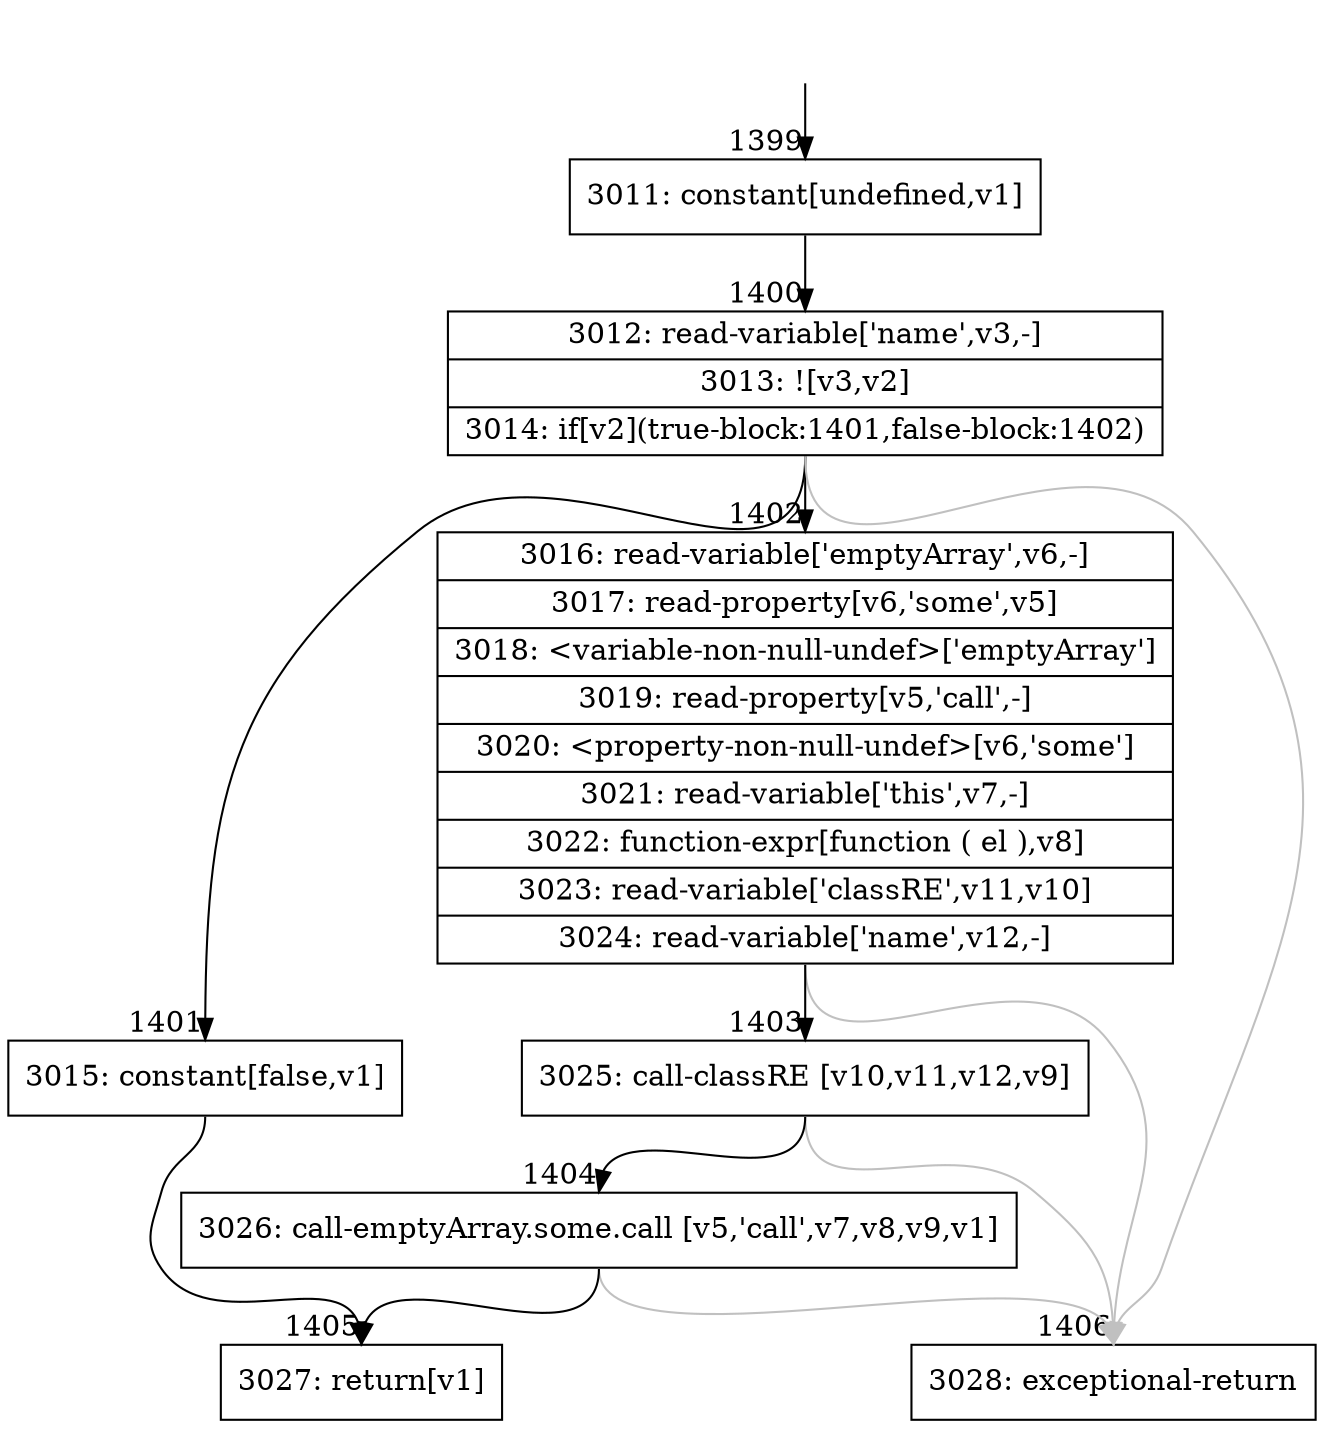 digraph {
rankdir="TD"
BB_entry132[shape=none,label=""];
BB_entry132 -> BB1399 [tailport=s, headport=n, headlabel="    1399"]
BB1399 [shape=record label="{3011: constant[undefined,v1]}" ] 
BB1399 -> BB1400 [tailport=s, headport=n, headlabel="      1400"]
BB1400 [shape=record label="{3012: read-variable['name',v3,-]|3013: ![v3,v2]|3014: if[v2](true-block:1401,false-block:1402)}" ] 
BB1400 -> BB1401 [tailport=s, headport=n, headlabel="      1401"]
BB1400 -> BB1402 [tailport=s, headport=n, headlabel="      1402"]
BB1400 -> BB1406 [tailport=s, headport=n, color=gray, headlabel="      1406"]
BB1401 [shape=record label="{3015: constant[false,v1]}" ] 
BB1401 -> BB1405 [tailport=s, headport=n, headlabel="      1405"]
BB1402 [shape=record label="{3016: read-variable['emptyArray',v6,-]|3017: read-property[v6,'some',v5]|3018: \<variable-non-null-undef\>['emptyArray']|3019: read-property[v5,'call',-]|3020: \<property-non-null-undef\>[v6,'some']|3021: read-variable['this',v7,-]|3022: function-expr[function ( el ),v8]|3023: read-variable['classRE',v11,v10]|3024: read-variable['name',v12,-]}" ] 
BB1402 -> BB1403 [tailport=s, headport=n, headlabel="      1403"]
BB1402 -> BB1406 [tailport=s, headport=n, color=gray]
BB1403 [shape=record label="{3025: call-classRE [v10,v11,v12,v9]}" ] 
BB1403 -> BB1404 [tailport=s, headport=n, headlabel="      1404"]
BB1403 -> BB1406 [tailport=s, headport=n, color=gray]
BB1404 [shape=record label="{3026: call-emptyArray.some.call [v5,'call',v7,v8,v9,v1]}" ] 
BB1404 -> BB1405 [tailport=s, headport=n]
BB1404 -> BB1406 [tailport=s, headport=n, color=gray]
BB1405 [shape=record label="{3027: return[v1]}" ] 
BB1406 [shape=record label="{3028: exceptional-return}" ] 
//#$~ 711
}
